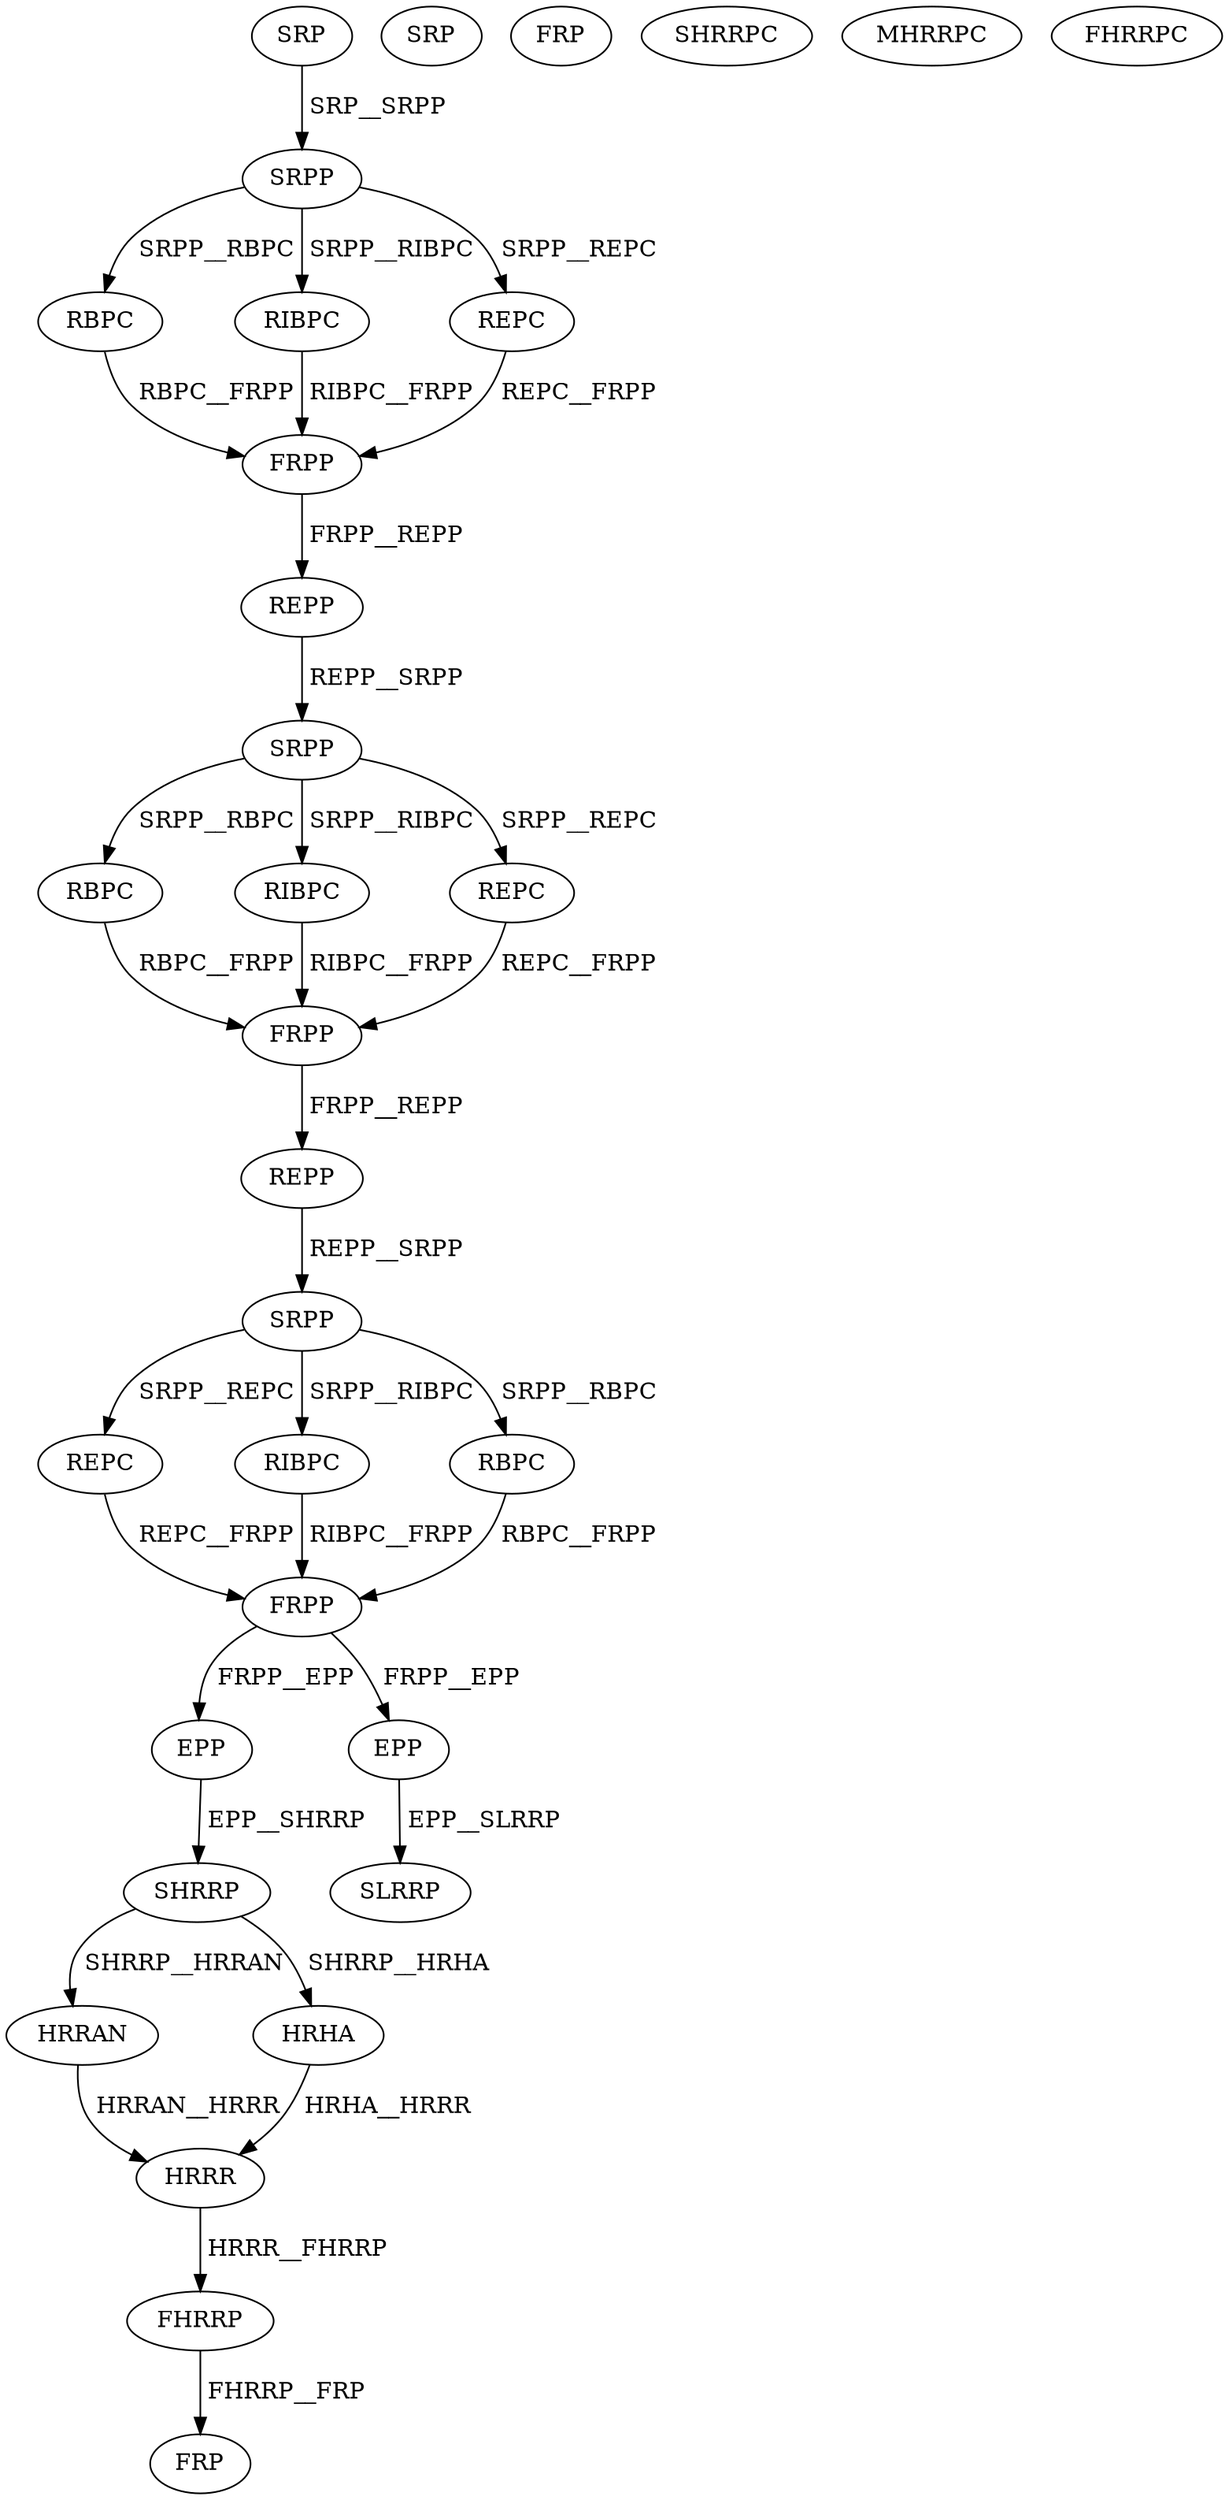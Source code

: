 digraph G { 
1 [label="SRP",color=black,fontcolor=black];
2 [label="SRPP",color=black,fontcolor=black];
3 [label="RBPC",color=black,fontcolor=black];
4 [label="RIBPC",color=black,fontcolor=black];
5 [label="REPC",color=black,fontcolor=black];
6 [label="FRPP",color=black,fontcolor=black];
7 [label="REPP",color=black,fontcolor=black];
8 [label="SRPP",color=black,fontcolor=black];
9 [label="RBPC",color=black,fontcolor=black];
10 [label="RIBPC",color=black,fontcolor=black];
11 [label="REPC",color=black,fontcolor=black];
12 [label="FRPP",color=black,fontcolor=black];
13 [label="REPP",color=black,fontcolor=black];
14 [label="SRPP",color=black,fontcolor=black];
15 [label="REPC",color=black,fontcolor=black];
16 [label="RIBPC",color=black,fontcolor=black];
17 [label="RBPC",color=black,fontcolor=black];
18 [label="FRPP",color=black,fontcolor=black];
19 [label="EPP",color=black,fontcolor=black];
20 [label="SHRRP",color=black,fontcolor=black];
21 [label="SRP",color=black,fontcolor=black];
22 [label="FRP",color=black,fontcolor=black];
23 [label="HRRAN",color=black,fontcolor=black];
24 [label="SHRRPC",color=black,fontcolor=black];
25 [label="MHRRPC",color=black,fontcolor=black];
26 [label="FHRRPC",color=black,fontcolor=black];
27 [label="HRHA",color=black,fontcolor=black];
28 [label="HRRR",color=black,fontcolor=black];
29 [label="FHRRP",color=black,fontcolor=black];
30 [label="FRP",color=black,fontcolor=black];
31 [label="EPP",color=black,fontcolor=black];
32 [label="SLRRP",color=black,fontcolor=black];
1->2[label=" SRP__SRPP",color=black,fontcolor=black];
2->3[label=" SRPP__RBPC",color=black,fontcolor=black];
2->4[label=" SRPP__RIBPC",color=black,fontcolor=black];
2->5[label=" SRPP__REPC",color=black,fontcolor=black];
3->6[label=" RBPC__FRPP",color=black,fontcolor=black];
4->6[label=" RIBPC__FRPP",color=black,fontcolor=black];
5->6[label=" REPC__FRPP",color=black,fontcolor=black];
6->7[label=" FRPP__REPP",color=black,fontcolor=black];
7->8[label=" REPP__SRPP",color=black,fontcolor=black];
8->9[label=" SRPP__RBPC",color=black,fontcolor=black];
8->10[label=" SRPP__RIBPC",color=black,fontcolor=black];
8->11[label=" SRPP__REPC",color=black,fontcolor=black];
9->12[label=" RBPC__FRPP",color=black,fontcolor=black];
10->12[label=" RIBPC__FRPP",color=black,fontcolor=black];
11->12[label=" REPC__FRPP",color=black,fontcolor=black];
12->13[label=" FRPP__REPP",color=black,fontcolor=black];
13->14[label=" REPP__SRPP",color=black,fontcolor=black];
14->15[label=" SRPP__REPC",color=black,fontcolor=black];
14->16[label=" SRPP__RIBPC",color=black,fontcolor=black];
14->17[label=" SRPP__RBPC",color=black,fontcolor=black];
15->18[label=" REPC__FRPP",color=black,fontcolor=black];
16->18[label=" RIBPC__FRPP",color=black,fontcolor=black];
17->18[label=" RBPC__FRPP",color=black,fontcolor=black];
18->19[label=" FRPP__EPP",color=black,fontcolor=black];
18->31[label=" FRPP__EPP",color=black,fontcolor=black];
19->20[label=" EPP__SHRRP",color=black,fontcolor=black];
20->23[label=" SHRRP__HRRAN",color=black,fontcolor=black];
20->27[label=" SHRRP__HRHA",color=black,fontcolor=black];
23->28[label=" HRRAN__HRRR",color=black,fontcolor=black];
27->28[label=" HRHA__HRRR",color=black,fontcolor=black];
28->29[label=" HRRR__FHRRP",color=black,fontcolor=black];
29->30[label=" FHRRP__FRP",color=black,fontcolor=black];
31->32[label=" EPP__SLRRP",color=black,fontcolor=black];
}
